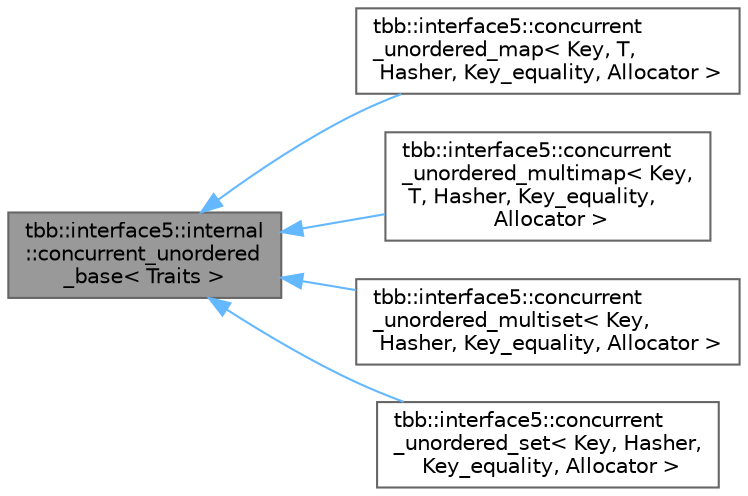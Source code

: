 digraph "tbb::interface5::internal::concurrent_unordered_base&lt; Traits &gt;"
{
 // LATEX_PDF_SIZE
  bgcolor="transparent";
  edge [fontname=Helvetica,fontsize=10,labelfontname=Helvetica,labelfontsize=10];
  node [fontname=Helvetica,fontsize=10,shape=box,height=0.2,width=0.4];
  rankdir="LR";
  Node1 [id="Node000001",label="tbb::interface5::internal\l::concurrent_unordered\l_base\< Traits \>",height=0.2,width=0.4,color="gray40", fillcolor="grey60", style="filled", fontcolor="black",tooltip=" "];
  Node1 -> Node2 [id="edge5_Node000001_Node000002",dir="back",color="steelblue1",style="solid",tooltip=" "];
  Node2 [id="Node000002",label="tbb::interface5::concurrent\l_unordered_map\< Key, T,\l Hasher, Key_equality, Allocator \>",height=0.2,width=0.4,color="gray40", fillcolor="white", style="filled",URL="$classtbb_1_1interface5_1_1concurrent__unordered__map.html",tooltip=" "];
  Node1 -> Node3 [id="edge6_Node000001_Node000003",dir="back",color="steelblue1",style="solid",tooltip=" "];
  Node3 [id="Node000003",label="tbb::interface5::concurrent\l_unordered_multimap\< Key,\l T, Hasher, Key_equality,\l Allocator \>",height=0.2,width=0.4,color="gray40", fillcolor="white", style="filled",URL="$classtbb_1_1interface5_1_1concurrent__unordered__multimap.html",tooltip=" "];
  Node1 -> Node4 [id="edge7_Node000001_Node000004",dir="back",color="steelblue1",style="solid",tooltip=" "];
  Node4 [id="Node000004",label="tbb::interface5::concurrent\l_unordered_multiset\< Key,\l Hasher, Key_equality, Allocator \>",height=0.2,width=0.4,color="gray40", fillcolor="white", style="filled",URL="$classtbb_1_1interface5_1_1concurrent__unordered__multiset.html",tooltip=" "];
  Node1 -> Node5 [id="edge8_Node000001_Node000005",dir="back",color="steelblue1",style="solid",tooltip=" "];
  Node5 [id="Node000005",label="tbb::interface5::concurrent\l_unordered_set\< Key, Hasher,\l Key_equality, Allocator \>",height=0.2,width=0.4,color="gray40", fillcolor="white", style="filled",URL="$classtbb_1_1interface5_1_1concurrent__unordered__set.html",tooltip=" "];
}
